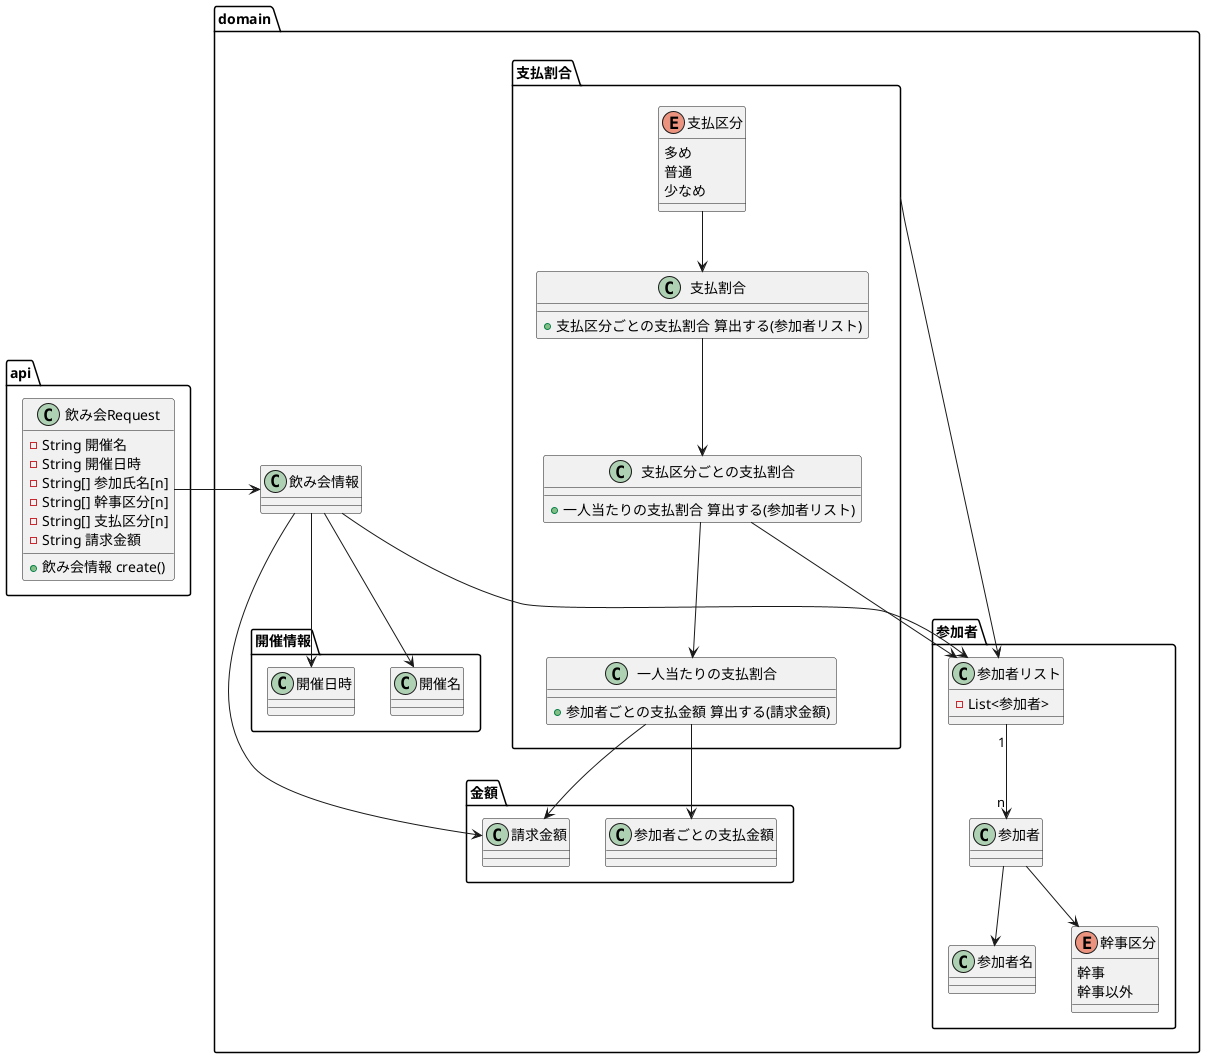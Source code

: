 @startuml

package api {
    class 飲み会Request {
        - String 開催名
        - String 開催日時
        - String[] 参加氏名[n]
        - String[] 幹事区分[n]
        - String[] 支払区分[n]
        - String 請求金額
        + 飲み会情報 create()
    }
}

package domain {
    class 飲み会情報 {
    }
    package 開催情報 {
        class 開催名 {
        }
        class 開催日時 {
        }
    }

    package 参加者 {

        class 参加者リスト {
            - List<参加者>
        }
        class 参加者 {
        }
        class 参加者名 {
        }
        enum 幹事区分 {
            幹事
            幹事以外
        }

        参加者リスト "1" --> "n" 参加者
        参加者 --> 参加者名
        参加者 --> 幹事区分
    }

    package 支払割合 {
        enum 支払区分 {
            多め
            普通
            少なめ
        }
        class 支払割合 {
            + 支払区分ごとの支払割合 算出する(参加者リスト)
        }

        class 支払区分ごとの支払割合 {
            + 一人当たりの支払割合 算出する(参加者リスト)
        }

        class 一人当たりの支払割合 {
            + 参加者ごとの支払金額 算出する(請求金額)
        }

        支払区分 --> 支払割合
        支払割合 --> 支払区分ごとの支払割合
        支払区分ごとの支払割合 --> 一人当たりの支払割合
    }

    package 金額 {
        class 請求金額 {
        }
        class 参加者ごとの支払金額 {
        }
    }

    飲み会情報 --> 開催名
    飲み会情報 --> 開催日時
    飲み会情報 --> 参加者リスト
    飲み会情報 --> 請求金額

    支払割合 --> 参加者リスト
    支払区分ごとの支払割合 --> 参加者リスト

    一人当たりの支払割合 --> 請求金額
    一人当たりの支払割合 --> 参加者ごとの支払金額
}

飲み会Request -> 飲み会情報

@enduml